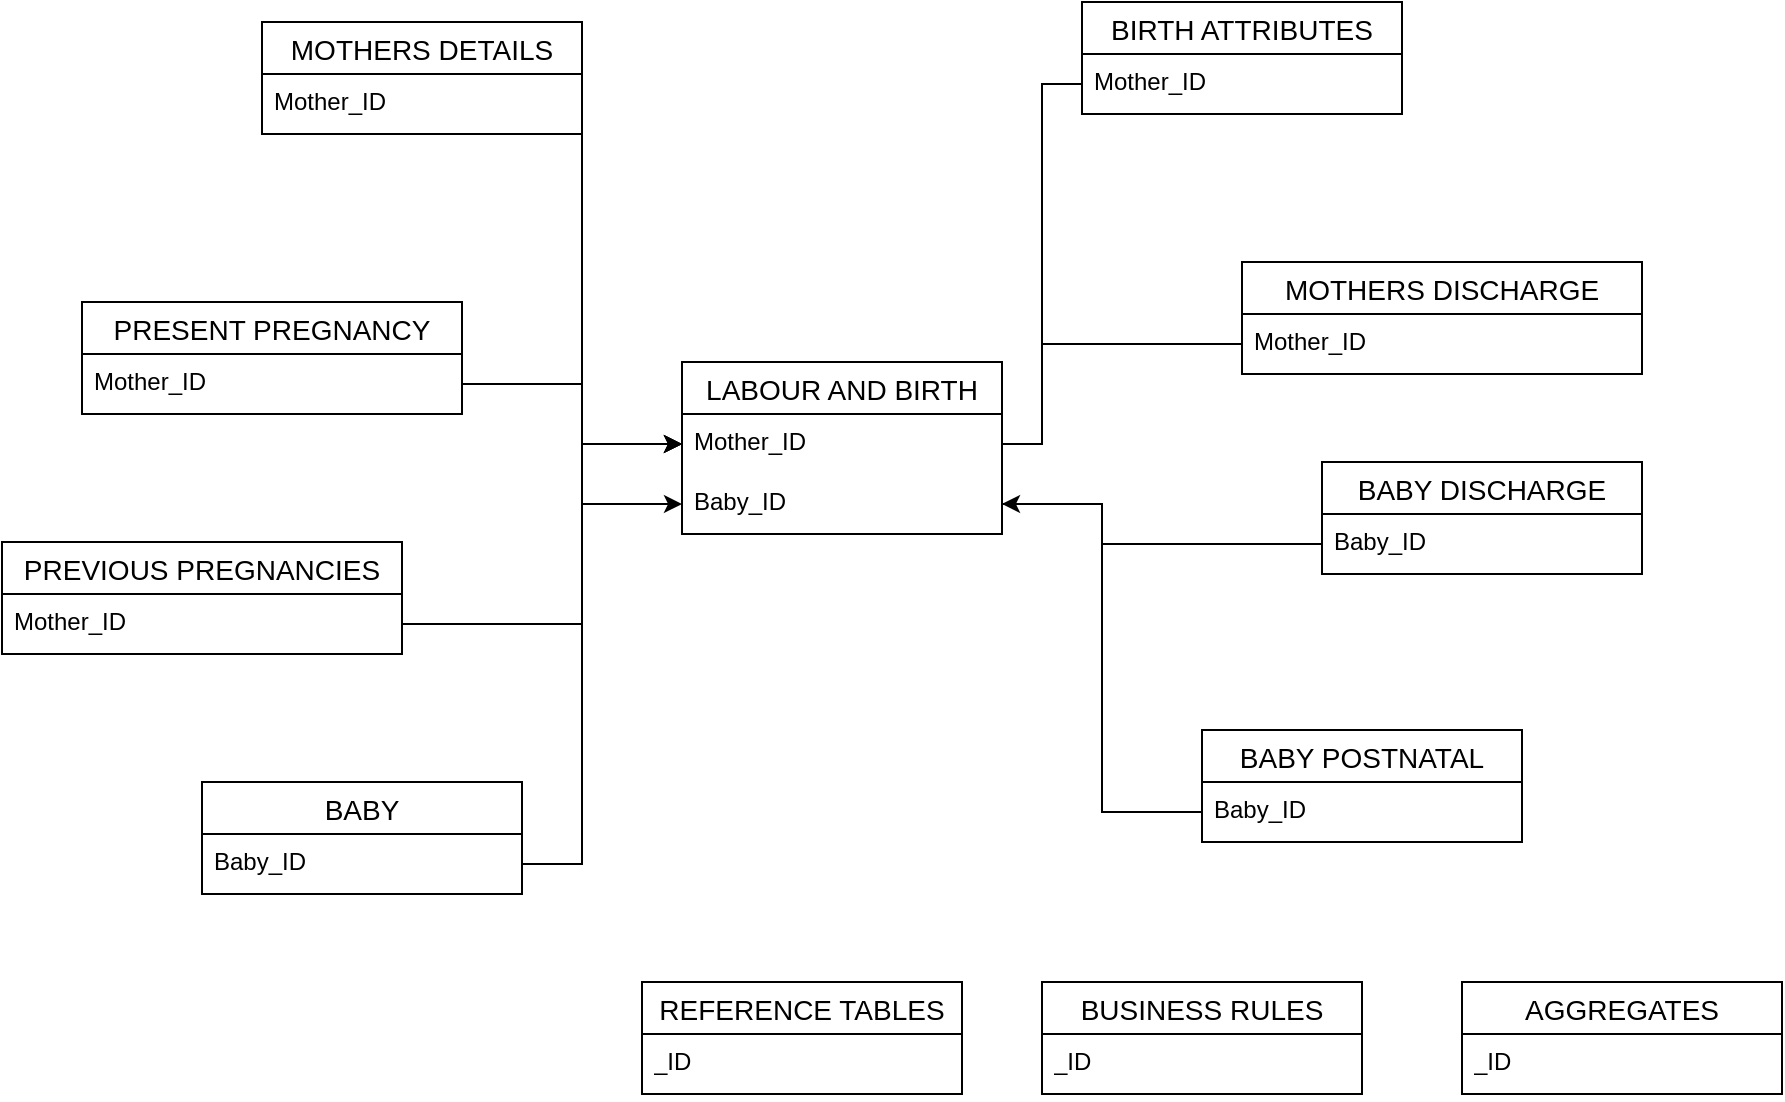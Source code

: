 <mxfile version="21.1.4" type="github" pages="5">
  <diagram name="Conceptual" id="anjOL1sIlp7qH_8PhpRQ">
    <mxGraphModel dx="1366" dy="728" grid="1" gridSize="10" guides="1" tooltips="1" connect="1" arrows="1" fold="1" page="1" pageScale="1" pageWidth="1169" pageHeight="827" math="0" shadow="0">
      <root>
        <mxCell id="0" />
        <mxCell id="1" parent="0" />
        <mxCell id="ayR4UHl7kSa3qYj9AznG-1" value="LABOUR AND BIRTH" style="swimlane;fontStyle=0;childLayout=stackLayout;horizontal=1;startSize=26;horizontalStack=0;resizeParent=1;resizeParentMax=0;resizeLast=0;collapsible=1;marginBottom=0;align=center;fontSize=14;" vertex="1" parent="1">
          <mxGeometry x="430" y="230" width="160" height="86" as="geometry" />
        </mxCell>
        <mxCell id="ayR4UHl7kSa3qYj9AznG-2" value="Mother_ID" style="text;strokeColor=none;fillColor=none;spacingLeft=4;spacingRight=4;overflow=hidden;rotatable=0;points=[[0,0.5],[1,0.5]];portConstraint=eastwest;fontSize=12;whiteSpace=wrap;html=1;" vertex="1" parent="ayR4UHl7kSa3qYj9AznG-1">
          <mxGeometry y="26" width="160" height="30" as="geometry" />
        </mxCell>
        <mxCell id="ayR4UHl7kSa3qYj9AznG-7" value="Baby_ID" style="text;strokeColor=none;fillColor=none;spacingLeft=4;spacingRight=4;overflow=hidden;rotatable=0;points=[[0,0.5],[1,0.5]];portConstraint=eastwest;fontSize=12;whiteSpace=wrap;html=1;" vertex="1" parent="ayR4UHl7kSa3qYj9AznG-1">
          <mxGeometry y="56" width="160" height="30" as="geometry" />
        </mxCell>
        <mxCell id="ayR4UHl7kSa3qYj9AznG-8" value="PREVIOUS PREGNANCIES" style="swimlane;fontStyle=0;childLayout=stackLayout;horizontal=1;startSize=26;horizontalStack=0;resizeParent=1;resizeParentMax=0;resizeLast=0;collapsible=1;marginBottom=0;align=center;fontSize=14;" vertex="1" parent="1">
          <mxGeometry x="90" y="320" width="200" height="56" as="geometry" />
        </mxCell>
        <mxCell id="ayR4UHl7kSa3qYj9AznG-9" value="Mother_ID" style="text;strokeColor=none;fillColor=none;spacingLeft=4;spacingRight=4;overflow=hidden;rotatable=0;points=[[0,0.5],[1,0.5]];portConstraint=eastwest;fontSize=12;whiteSpace=wrap;html=1;" vertex="1" parent="ayR4UHl7kSa3qYj9AznG-8">
          <mxGeometry y="26" width="200" height="30" as="geometry" />
        </mxCell>
        <mxCell id="ayR4UHl7kSa3qYj9AznG-12" value="MOTHERS DETAILS" style="swimlane;fontStyle=0;childLayout=stackLayout;horizontal=1;startSize=26;horizontalStack=0;resizeParent=1;resizeParentMax=0;resizeLast=0;collapsible=1;marginBottom=0;align=center;fontSize=14;" vertex="1" parent="1">
          <mxGeometry x="220" y="60" width="160" height="56" as="geometry" />
        </mxCell>
        <mxCell id="ayR4UHl7kSa3qYj9AznG-13" value="Mother_ID" style="text;strokeColor=none;fillColor=none;spacingLeft=4;spacingRight=4;overflow=hidden;rotatable=0;points=[[0,0.5],[1,0.5]];portConstraint=eastwest;fontSize=12;whiteSpace=wrap;html=1;" vertex="1" parent="ayR4UHl7kSa3qYj9AznG-12">
          <mxGeometry y="26" width="160" height="30" as="geometry" />
        </mxCell>
        <mxCell id="ayR4UHl7kSa3qYj9AznG-15" value="PRESENT PREGNANCY" style="swimlane;fontStyle=0;childLayout=stackLayout;horizontal=1;startSize=26;horizontalStack=0;resizeParent=1;resizeParentMax=0;resizeLast=0;collapsible=1;marginBottom=0;align=center;fontSize=14;" vertex="1" parent="1">
          <mxGeometry x="130" y="200" width="190" height="56" as="geometry" />
        </mxCell>
        <mxCell id="ayR4UHl7kSa3qYj9AznG-16" value="Mother_ID" style="text;strokeColor=none;fillColor=none;spacingLeft=4;spacingRight=4;overflow=hidden;rotatable=0;points=[[0,0.5],[1,0.5]];portConstraint=eastwest;fontSize=12;whiteSpace=wrap;html=1;" vertex="1" parent="ayR4UHl7kSa3qYj9AznG-15">
          <mxGeometry y="26" width="190" height="30" as="geometry" />
        </mxCell>
        <mxCell id="ayR4UHl7kSa3qYj9AznG-18" value="BABY" style="swimlane;fontStyle=0;childLayout=stackLayout;horizontal=1;startSize=26;horizontalStack=0;resizeParent=1;resizeParentMax=0;resizeLast=0;collapsible=1;marginBottom=0;align=center;fontSize=14;" vertex="1" parent="1">
          <mxGeometry x="190" y="440" width="160" height="56" as="geometry" />
        </mxCell>
        <mxCell id="ayR4UHl7kSa3qYj9AznG-20" value="Baby_ID" style="text;strokeColor=none;fillColor=none;spacingLeft=4;spacingRight=4;overflow=hidden;rotatable=0;points=[[0,0.5],[1,0.5]];portConstraint=eastwest;fontSize=12;whiteSpace=wrap;html=1;" vertex="1" parent="ayR4UHl7kSa3qYj9AznG-18">
          <mxGeometry y="26" width="160" height="30" as="geometry" />
        </mxCell>
        <mxCell id="ayR4UHl7kSa3qYj9AznG-21" value="BABY POSTNATAL" style="swimlane;fontStyle=0;childLayout=stackLayout;horizontal=1;startSize=26;horizontalStack=0;resizeParent=1;resizeParentMax=0;resizeLast=0;collapsible=1;marginBottom=0;align=center;fontSize=14;" vertex="1" parent="1">
          <mxGeometry x="690" y="414" width="160" height="56" as="geometry" />
        </mxCell>
        <mxCell id="ayR4UHl7kSa3qYj9AznG-22" value="Baby_ID" style="text;strokeColor=none;fillColor=none;spacingLeft=4;spacingRight=4;overflow=hidden;rotatable=0;points=[[0,0.5],[1,0.5]];portConstraint=eastwest;fontSize=12;whiteSpace=wrap;html=1;" vertex="1" parent="ayR4UHl7kSa3qYj9AznG-21">
          <mxGeometry y="26" width="160" height="30" as="geometry" />
        </mxCell>
        <mxCell id="ayR4UHl7kSa3qYj9AznG-23" value="BABY DISCHARGE" style="swimlane;fontStyle=0;childLayout=stackLayout;horizontal=1;startSize=26;horizontalStack=0;resizeParent=1;resizeParentMax=0;resizeLast=0;collapsible=1;marginBottom=0;align=center;fontSize=14;" vertex="1" parent="1">
          <mxGeometry x="750" y="280" width="160" height="56" as="geometry" />
        </mxCell>
        <mxCell id="ayR4UHl7kSa3qYj9AznG-24" value="Baby_ID" style="text;strokeColor=none;fillColor=none;spacingLeft=4;spacingRight=4;overflow=hidden;rotatable=0;points=[[0,0.5],[1,0.5]];portConstraint=eastwest;fontSize=12;whiteSpace=wrap;html=1;" vertex="1" parent="ayR4UHl7kSa3qYj9AznG-23">
          <mxGeometry y="26" width="160" height="30" as="geometry" />
        </mxCell>
        <mxCell id="ayR4UHl7kSa3qYj9AznG-25" value="MOTHERS DISCHARGE" style="swimlane;fontStyle=0;childLayout=stackLayout;horizontal=1;startSize=26;horizontalStack=0;resizeParent=1;resizeParentMax=0;resizeLast=0;collapsible=1;marginBottom=0;align=center;fontSize=14;" vertex="1" parent="1">
          <mxGeometry x="710" y="180" width="200" height="56" as="geometry" />
        </mxCell>
        <mxCell id="ayR4UHl7kSa3qYj9AznG-26" value="Mother_ID" style="text;strokeColor=none;fillColor=none;spacingLeft=4;spacingRight=4;overflow=hidden;rotatable=0;points=[[0,0.5],[1,0.5]];portConstraint=eastwest;fontSize=12;whiteSpace=wrap;html=1;" vertex="1" parent="ayR4UHl7kSa3qYj9AznG-25">
          <mxGeometry y="26" width="200" height="30" as="geometry" />
        </mxCell>
        <mxCell id="ayR4UHl7kSa3qYj9AznG-27" value="BIRTH ATTRIBUTES" style="swimlane;fontStyle=0;childLayout=stackLayout;horizontal=1;startSize=26;horizontalStack=0;resizeParent=1;resizeParentMax=0;resizeLast=0;collapsible=1;marginBottom=0;align=center;fontSize=14;" vertex="1" parent="1">
          <mxGeometry x="630" y="50" width="160" height="56" as="geometry" />
        </mxCell>
        <mxCell id="ayR4UHl7kSa3qYj9AznG-28" value="Mother_ID" style="text;strokeColor=none;fillColor=none;spacingLeft=4;spacingRight=4;overflow=hidden;rotatable=0;points=[[0,0.5],[1,0.5]];portConstraint=eastwest;fontSize=12;whiteSpace=wrap;html=1;" vertex="1" parent="ayR4UHl7kSa3qYj9AznG-27">
          <mxGeometry y="26" width="160" height="30" as="geometry" />
        </mxCell>
        <mxCell id="ayR4UHl7kSa3qYj9AznG-32" style="edgeStyle=orthogonalEdgeStyle;rounded=0;orthogonalLoop=1;jettySize=auto;html=1;exitX=0;exitY=0.5;exitDx=0;exitDy=0;strokeColor=default;endArrow=none;endFill=0;" edge="1" parent="1" source="ayR4UHl7kSa3qYj9AznG-24" target="ayR4UHl7kSa3qYj9AznG-7">
          <mxGeometry relative="1" as="geometry">
            <Array as="points">
              <mxPoint x="640" y="321" />
              <mxPoint x="640" y="301" />
            </Array>
          </mxGeometry>
        </mxCell>
        <mxCell id="ayR4UHl7kSa3qYj9AznG-33" style="edgeStyle=orthogonalEdgeStyle;rounded=0;orthogonalLoop=1;jettySize=auto;html=1;exitX=0;exitY=0.5;exitDx=0;exitDy=0;endArrow=none;endFill=0;" edge="1" parent="1" source="ayR4UHl7kSa3qYj9AznG-26" target="ayR4UHl7kSa3qYj9AznG-2">
          <mxGeometry relative="1" as="geometry">
            <Array as="points">
              <mxPoint x="610" y="221" />
              <mxPoint x="610" y="271" />
            </Array>
          </mxGeometry>
        </mxCell>
        <mxCell id="ayR4UHl7kSa3qYj9AznG-34" style="edgeStyle=orthogonalEdgeStyle;rounded=0;orthogonalLoop=1;jettySize=auto;html=1;exitX=0;exitY=0.5;exitDx=0;exitDy=0;entryX=1;entryY=0.5;entryDx=0;entryDy=0;endArrow=none;endFill=0;" edge="1" parent="1" source="ayR4UHl7kSa3qYj9AznG-28" target="ayR4UHl7kSa3qYj9AznG-2">
          <mxGeometry relative="1" as="geometry" />
        </mxCell>
        <mxCell id="ayR4UHl7kSa3qYj9AznG-35" style="edgeStyle=orthogonalEdgeStyle;rounded=0;orthogonalLoop=1;jettySize=auto;html=1;exitX=1;exitY=0.5;exitDx=0;exitDy=0;" edge="1" parent="1" source="ayR4UHl7kSa3qYj9AznG-13" target="ayR4UHl7kSa3qYj9AznG-2">
          <mxGeometry relative="1" as="geometry">
            <Array as="points">
              <mxPoint x="380" y="271" />
            </Array>
          </mxGeometry>
        </mxCell>
        <mxCell id="ayR4UHl7kSa3qYj9AznG-36" style="edgeStyle=orthogonalEdgeStyle;rounded=0;orthogonalLoop=1;jettySize=auto;html=1;exitX=1;exitY=0.5;exitDx=0;exitDy=0;entryX=0;entryY=0.5;entryDx=0;entryDy=0;" edge="1" parent="1" source="ayR4UHl7kSa3qYj9AznG-16" target="ayR4UHl7kSa3qYj9AznG-2">
          <mxGeometry relative="1" as="geometry">
            <Array as="points">
              <mxPoint x="380" y="241" />
              <mxPoint x="380" y="271" />
            </Array>
          </mxGeometry>
        </mxCell>
        <mxCell id="ayR4UHl7kSa3qYj9AznG-37" style="edgeStyle=orthogonalEdgeStyle;rounded=0;orthogonalLoop=1;jettySize=auto;html=1;exitX=1;exitY=0.5;exitDx=0;exitDy=0;" edge="1" parent="1" source="ayR4UHl7kSa3qYj9AznG-9" target="ayR4UHl7kSa3qYj9AznG-2">
          <mxGeometry relative="1" as="geometry">
            <Array as="points">
              <mxPoint x="380" y="361" />
              <mxPoint x="380" y="271" />
            </Array>
          </mxGeometry>
        </mxCell>
        <mxCell id="ayR4UHl7kSa3qYj9AznG-38" style="edgeStyle=orthogonalEdgeStyle;rounded=0;orthogonalLoop=1;jettySize=auto;html=1;exitX=1;exitY=0.5;exitDx=0;exitDy=0;" edge="1" parent="1" source="ayR4UHl7kSa3qYj9AznG-20" target="ayR4UHl7kSa3qYj9AznG-7">
          <mxGeometry relative="1" as="geometry">
            <Array as="points">
              <mxPoint x="380" y="481" />
              <mxPoint x="380" y="301" />
            </Array>
          </mxGeometry>
        </mxCell>
        <mxCell id="ayR4UHl7kSa3qYj9AznG-39" style="edgeStyle=orthogonalEdgeStyle;rounded=0;orthogonalLoop=1;jettySize=auto;html=1;exitX=0;exitY=0.5;exitDx=0;exitDy=0;" edge="1" parent="1" source="ayR4UHl7kSa3qYj9AznG-22" target="ayR4UHl7kSa3qYj9AznG-7">
          <mxGeometry relative="1" as="geometry" />
        </mxCell>
        <mxCell id="ayR4UHl7kSa3qYj9AznG-40" value="REFERENCE TABLES" style="swimlane;fontStyle=0;childLayout=stackLayout;horizontal=1;startSize=26;horizontalStack=0;resizeParent=1;resizeParentMax=0;resizeLast=0;collapsible=1;marginBottom=0;align=center;fontSize=14;" vertex="1" parent="1">
          <mxGeometry x="410" y="540" width="160" height="56" as="geometry" />
        </mxCell>
        <mxCell id="ayR4UHl7kSa3qYj9AznG-41" value="_ID" style="text;strokeColor=none;fillColor=none;spacingLeft=4;spacingRight=4;overflow=hidden;rotatable=0;points=[[0,0.5],[1,0.5]];portConstraint=eastwest;fontSize=12;whiteSpace=wrap;html=1;" vertex="1" parent="ayR4UHl7kSa3qYj9AznG-40">
          <mxGeometry y="26" width="160" height="30" as="geometry" />
        </mxCell>
        <mxCell id="ayR4UHl7kSa3qYj9AznG-42" value="BUSINESS RULES" style="swimlane;fontStyle=0;childLayout=stackLayout;horizontal=1;startSize=26;horizontalStack=0;resizeParent=1;resizeParentMax=0;resizeLast=0;collapsible=1;marginBottom=0;align=center;fontSize=14;" vertex="1" parent="1">
          <mxGeometry x="610" y="540" width="160" height="56" as="geometry" />
        </mxCell>
        <mxCell id="ayR4UHl7kSa3qYj9AznG-43" value="_ID" style="text;strokeColor=none;fillColor=none;spacingLeft=4;spacingRight=4;overflow=hidden;rotatable=0;points=[[0,0.5],[1,0.5]];portConstraint=eastwest;fontSize=12;whiteSpace=wrap;html=1;" vertex="1" parent="ayR4UHl7kSa3qYj9AznG-42">
          <mxGeometry y="26" width="160" height="30" as="geometry" />
        </mxCell>
        <mxCell id="ayR4UHl7kSa3qYj9AznG-44" value="AGGREGATES" style="swimlane;fontStyle=0;childLayout=stackLayout;horizontal=1;startSize=26;horizontalStack=0;resizeParent=1;resizeParentMax=0;resizeLast=0;collapsible=1;marginBottom=0;align=center;fontSize=14;" vertex="1" parent="1">
          <mxGeometry x="820" y="540" width="160" height="56" as="geometry" />
        </mxCell>
        <mxCell id="ayR4UHl7kSa3qYj9AznG-45" value="_ID" style="text;strokeColor=none;fillColor=none;spacingLeft=4;spacingRight=4;overflow=hidden;rotatable=0;points=[[0,0.5],[1,0.5]];portConstraint=eastwest;fontSize=12;whiteSpace=wrap;html=1;" vertex="1" parent="ayR4UHl7kSa3qYj9AznG-44">
          <mxGeometry y="26" width="160" height="30" as="geometry" />
        </mxCell>
      </root>
    </mxGraphModel>
  </diagram>
  <diagram id="VK8_kaSLOTeI7TkAci9m" name="Logical">
    <mxGraphModel dx="1434" dy="764" grid="1" gridSize="10" guides="1" tooltips="1" connect="1" arrows="1" fold="1" page="1" pageScale="1" pageWidth="1169" pageHeight="827" math="0" shadow="0">
      <root>
        <mxCell id="0" />
        <mxCell id="1" parent="0" />
      </root>
    </mxGraphModel>
  </diagram>
  <diagram id="Fq20MxIRjKJuUJTfN5ZM" name="Physical - PDC">
    <mxGraphModel dx="1434" dy="764" grid="1" gridSize="10" guides="1" tooltips="1" connect="1" arrows="1" fold="1" page="1" pageScale="1" pageWidth="1169" pageHeight="827" math="0" shadow="0">
      <root>
        <mxCell id="0" />
        <mxCell id="1" parent="0" />
      </root>
    </mxGraphModel>
  </diagram>
  <diagram id="AEPkmAbgV2RcjriHfKlb" name="Physical - QA/QC">
    <mxGraphModel dx="1434" dy="764" grid="1" gridSize="10" guides="1" tooltips="1" connect="1" arrows="1" fold="1" page="1" pageScale="1" pageWidth="1169" pageHeight="827" math="0" shadow="0">
      <root>
        <mxCell id="0" />
        <mxCell id="1" parent="0" />
      </root>
    </mxGraphModel>
  </diagram>
  <diagram id="agjvOOkeRI5sZh1Ta9_T" name="Physcial - Demand/Capacity">
    <mxGraphModel dx="1434" dy="764" grid="1" gridSize="10" guides="1" tooltips="1" connect="1" arrows="1" fold="1" page="1" pageScale="1" pageWidth="1169" pageHeight="827" math="0" shadow="0">
      <root>
        <mxCell id="0" />
        <mxCell id="1" parent="0" />
      </root>
    </mxGraphModel>
  </diagram>
</mxfile>
